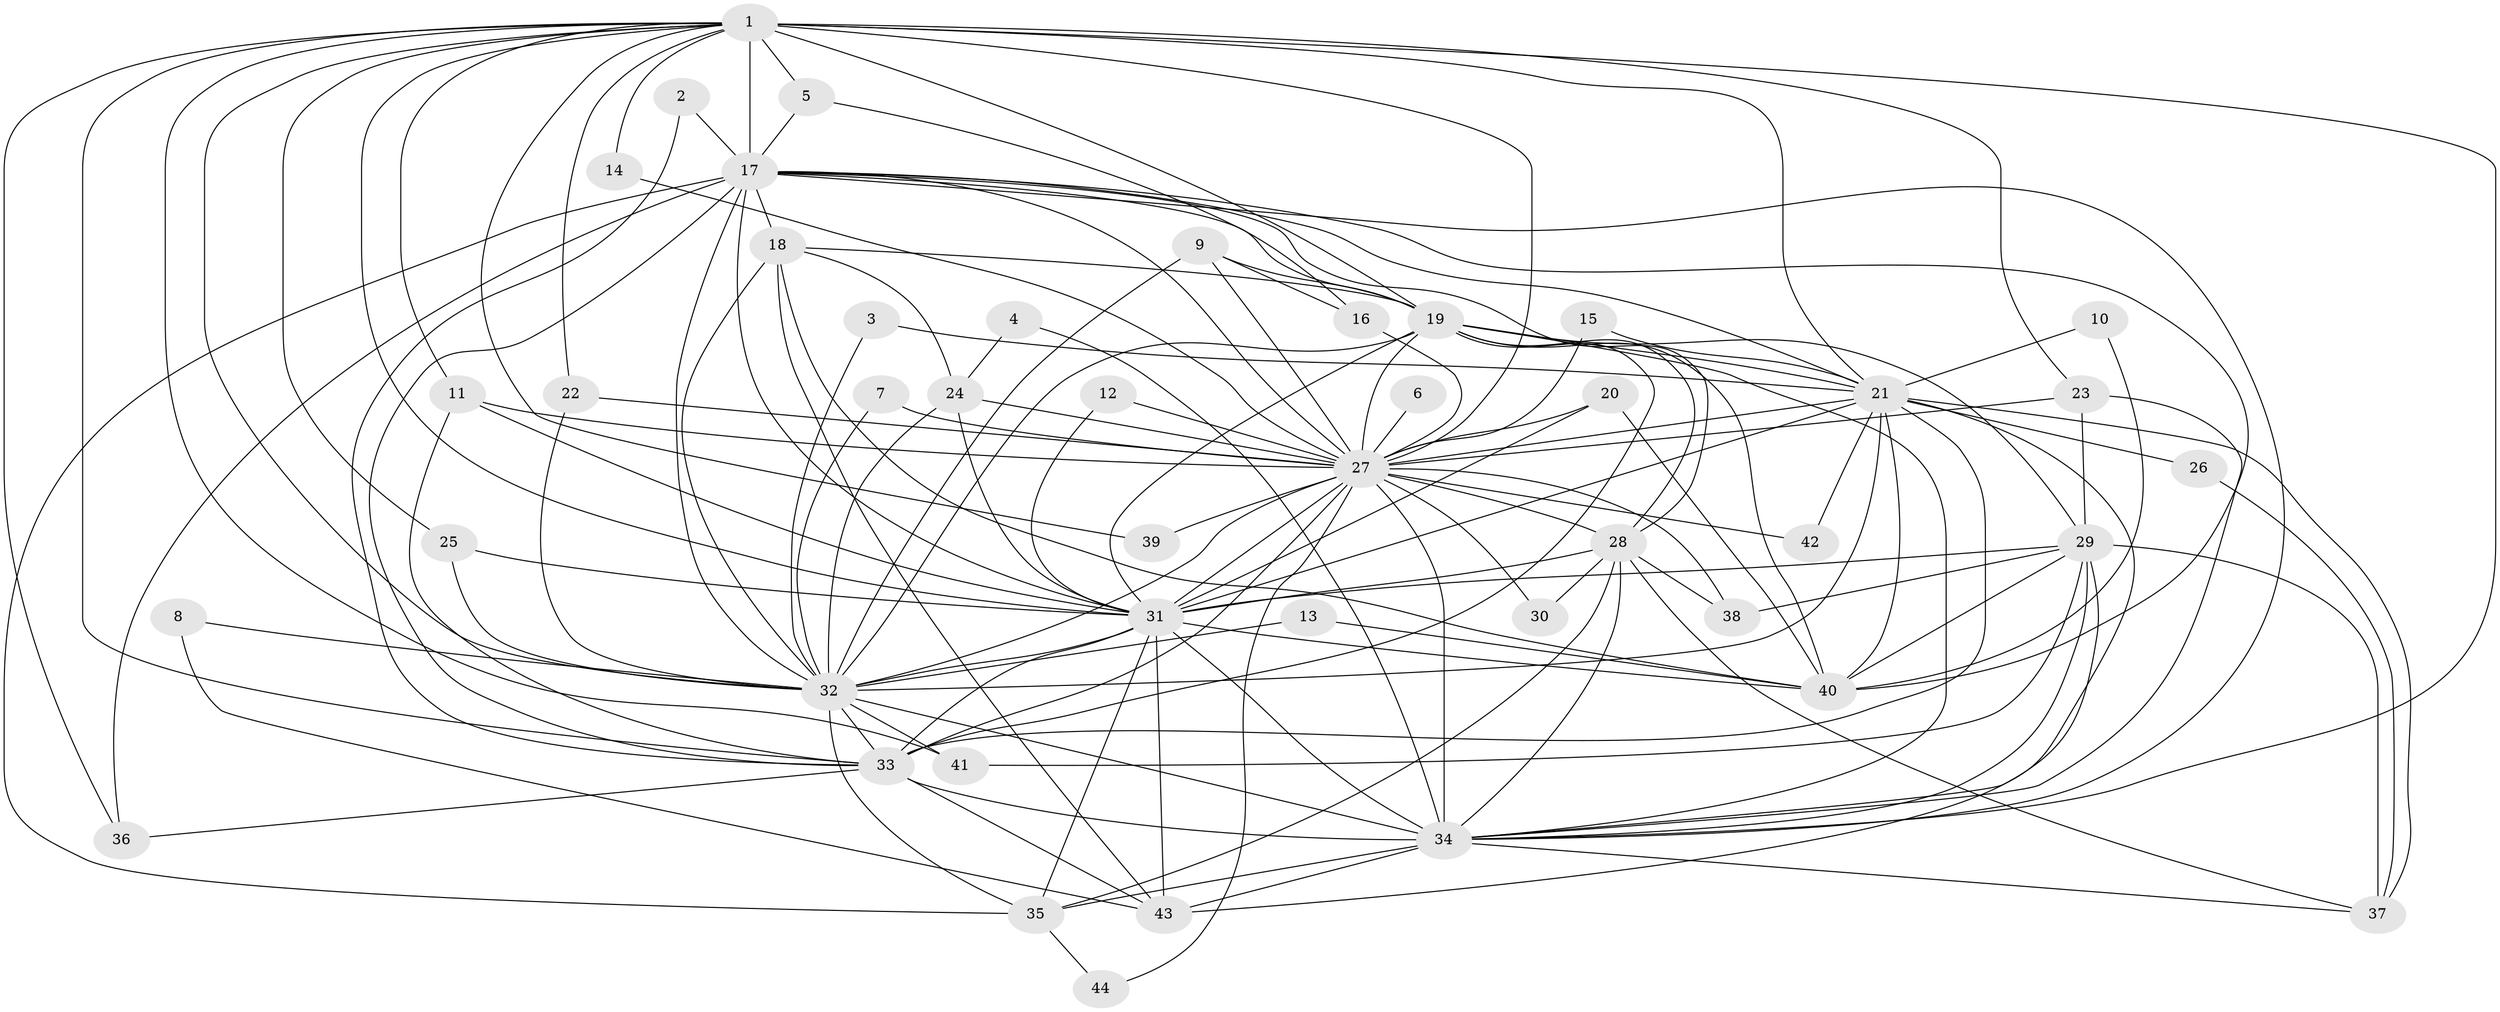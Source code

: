 // original degree distribution, {16: 0.022727272727272728, 19: 0.022727272727272728, 28: 0.011363636363636364, 15: 0.022727272727272728, 22: 0.011363636363636364, 18: 0.011363636363636364, 17: 0.011363636363636364, 4: 0.03409090909090909, 3: 0.2159090909090909, 2: 0.5340909090909091, 5: 0.056818181818181816, 9: 0.011363636363636364, 6: 0.022727272727272728, 8: 0.011363636363636364}
// Generated by graph-tools (version 1.1) at 2025/25/03/09/25 03:25:50]
// undirected, 44 vertices, 136 edges
graph export_dot {
graph [start="1"]
  node [color=gray90,style=filled];
  1;
  2;
  3;
  4;
  5;
  6;
  7;
  8;
  9;
  10;
  11;
  12;
  13;
  14;
  15;
  16;
  17;
  18;
  19;
  20;
  21;
  22;
  23;
  24;
  25;
  26;
  27;
  28;
  29;
  30;
  31;
  32;
  33;
  34;
  35;
  36;
  37;
  38;
  39;
  40;
  41;
  42;
  43;
  44;
  1 -- 5 [weight=1.0];
  1 -- 11 [weight=1.0];
  1 -- 14 [weight=1.0];
  1 -- 17 [weight=3.0];
  1 -- 19 [weight=2.0];
  1 -- 21 [weight=3.0];
  1 -- 22 [weight=1.0];
  1 -- 23 [weight=2.0];
  1 -- 25 [weight=1.0];
  1 -- 27 [weight=3.0];
  1 -- 31 [weight=2.0];
  1 -- 32 [weight=3.0];
  1 -- 33 [weight=2.0];
  1 -- 34 [weight=2.0];
  1 -- 36 [weight=1.0];
  1 -- 39 [weight=1.0];
  1 -- 41 [weight=1.0];
  2 -- 17 [weight=1.0];
  2 -- 33 [weight=1.0];
  3 -- 21 [weight=1.0];
  3 -- 32 [weight=1.0];
  4 -- 24 [weight=1.0];
  4 -- 34 [weight=1.0];
  5 -- 16 [weight=1.0];
  5 -- 17 [weight=1.0];
  6 -- 27 [weight=1.0];
  7 -- 27 [weight=1.0];
  7 -- 32 [weight=1.0];
  8 -- 32 [weight=1.0];
  8 -- 43 [weight=1.0];
  9 -- 16 [weight=1.0];
  9 -- 19 [weight=1.0];
  9 -- 27 [weight=1.0];
  9 -- 32 [weight=1.0];
  10 -- 21 [weight=1.0];
  10 -- 40 [weight=1.0];
  11 -- 27 [weight=1.0];
  11 -- 31 [weight=1.0];
  11 -- 33 [weight=1.0];
  12 -- 27 [weight=1.0];
  12 -- 31 [weight=1.0];
  13 -- 32 [weight=1.0];
  13 -- 40 [weight=1.0];
  14 -- 27 [weight=1.0];
  15 -- 21 [weight=1.0];
  15 -- 27 [weight=1.0];
  16 -- 27 [weight=1.0];
  17 -- 18 [weight=1.0];
  17 -- 19 [weight=1.0];
  17 -- 21 [weight=1.0];
  17 -- 27 [weight=1.0];
  17 -- 28 [weight=1.0];
  17 -- 31 [weight=1.0];
  17 -- 32 [weight=1.0];
  17 -- 33 [weight=1.0];
  17 -- 34 [weight=1.0];
  17 -- 35 [weight=1.0];
  17 -- 36 [weight=1.0];
  17 -- 40 [weight=1.0];
  18 -- 19 [weight=1.0];
  18 -- 24 [weight=1.0];
  18 -- 32 [weight=1.0];
  18 -- 40 [weight=1.0];
  18 -- 43 [weight=1.0];
  19 -- 21 [weight=2.0];
  19 -- 27 [weight=1.0];
  19 -- 28 [weight=1.0];
  19 -- 29 [weight=1.0];
  19 -- 31 [weight=1.0];
  19 -- 32 [weight=1.0];
  19 -- 33 [weight=1.0];
  19 -- 34 [weight=1.0];
  19 -- 40 [weight=1.0];
  20 -- 27 [weight=1.0];
  20 -- 31 [weight=1.0];
  20 -- 40 [weight=1.0];
  21 -- 26 [weight=1.0];
  21 -- 27 [weight=1.0];
  21 -- 31 [weight=1.0];
  21 -- 32 [weight=2.0];
  21 -- 33 [weight=2.0];
  21 -- 34 [weight=1.0];
  21 -- 37 [weight=1.0];
  21 -- 40 [weight=1.0];
  21 -- 42 [weight=1.0];
  22 -- 27 [weight=1.0];
  22 -- 32 [weight=1.0];
  23 -- 27 [weight=1.0];
  23 -- 29 [weight=1.0];
  23 -- 34 [weight=1.0];
  24 -- 27 [weight=1.0];
  24 -- 31 [weight=1.0];
  24 -- 32 [weight=1.0];
  25 -- 31 [weight=1.0];
  25 -- 32 [weight=1.0];
  26 -- 37 [weight=1.0];
  27 -- 28 [weight=1.0];
  27 -- 30 [weight=1.0];
  27 -- 31 [weight=1.0];
  27 -- 32 [weight=1.0];
  27 -- 33 [weight=2.0];
  27 -- 34 [weight=2.0];
  27 -- 38 [weight=1.0];
  27 -- 39 [weight=1.0];
  27 -- 42 [weight=1.0];
  27 -- 44 [weight=1.0];
  28 -- 30 [weight=1.0];
  28 -- 31 [weight=1.0];
  28 -- 34 [weight=1.0];
  28 -- 35 [weight=1.0];
  28 -- 37 [weight=1.0];
  28 -- 38 [weight=1.0];
  29 -- 31 [weight=1.0];
  29 -- 34 [weight=1.0];
  29 -- 37 [weight=1.0];
  29 -- 38 [weight=1.0];
  29 -- 40 [weight=1.0];
  29 -- 41 [weight=1.0];
  29 -- 43 [weight=1.0];
  31 -- 32 [weight=1.0];
  31 -- 33 [weight=1.0];
  31 -- 34 [weight=2.0];
  31 -- 35 [weight=1.0];
  31 -- 40 [weight=1.0];
  31 -- 43 [weight=1.0];
  32 -- 33 [weight=1.0];
  32 -- 34 [weight=2.0];
  32 -- 35 [weight=1.0];
  32 -- 41 [weight=1.0];
  33 -- 34 [weight=1.0];
  33 -- 36 [weight=1.0];
  33 -- 43 [weight=1.0];
  34 -- 35 [weight=1.0];
  34 -- 37 [weight=1.0];
  34 -- 43 [weight=1.0];
  35 -- 44 [weight=1.0];
}
